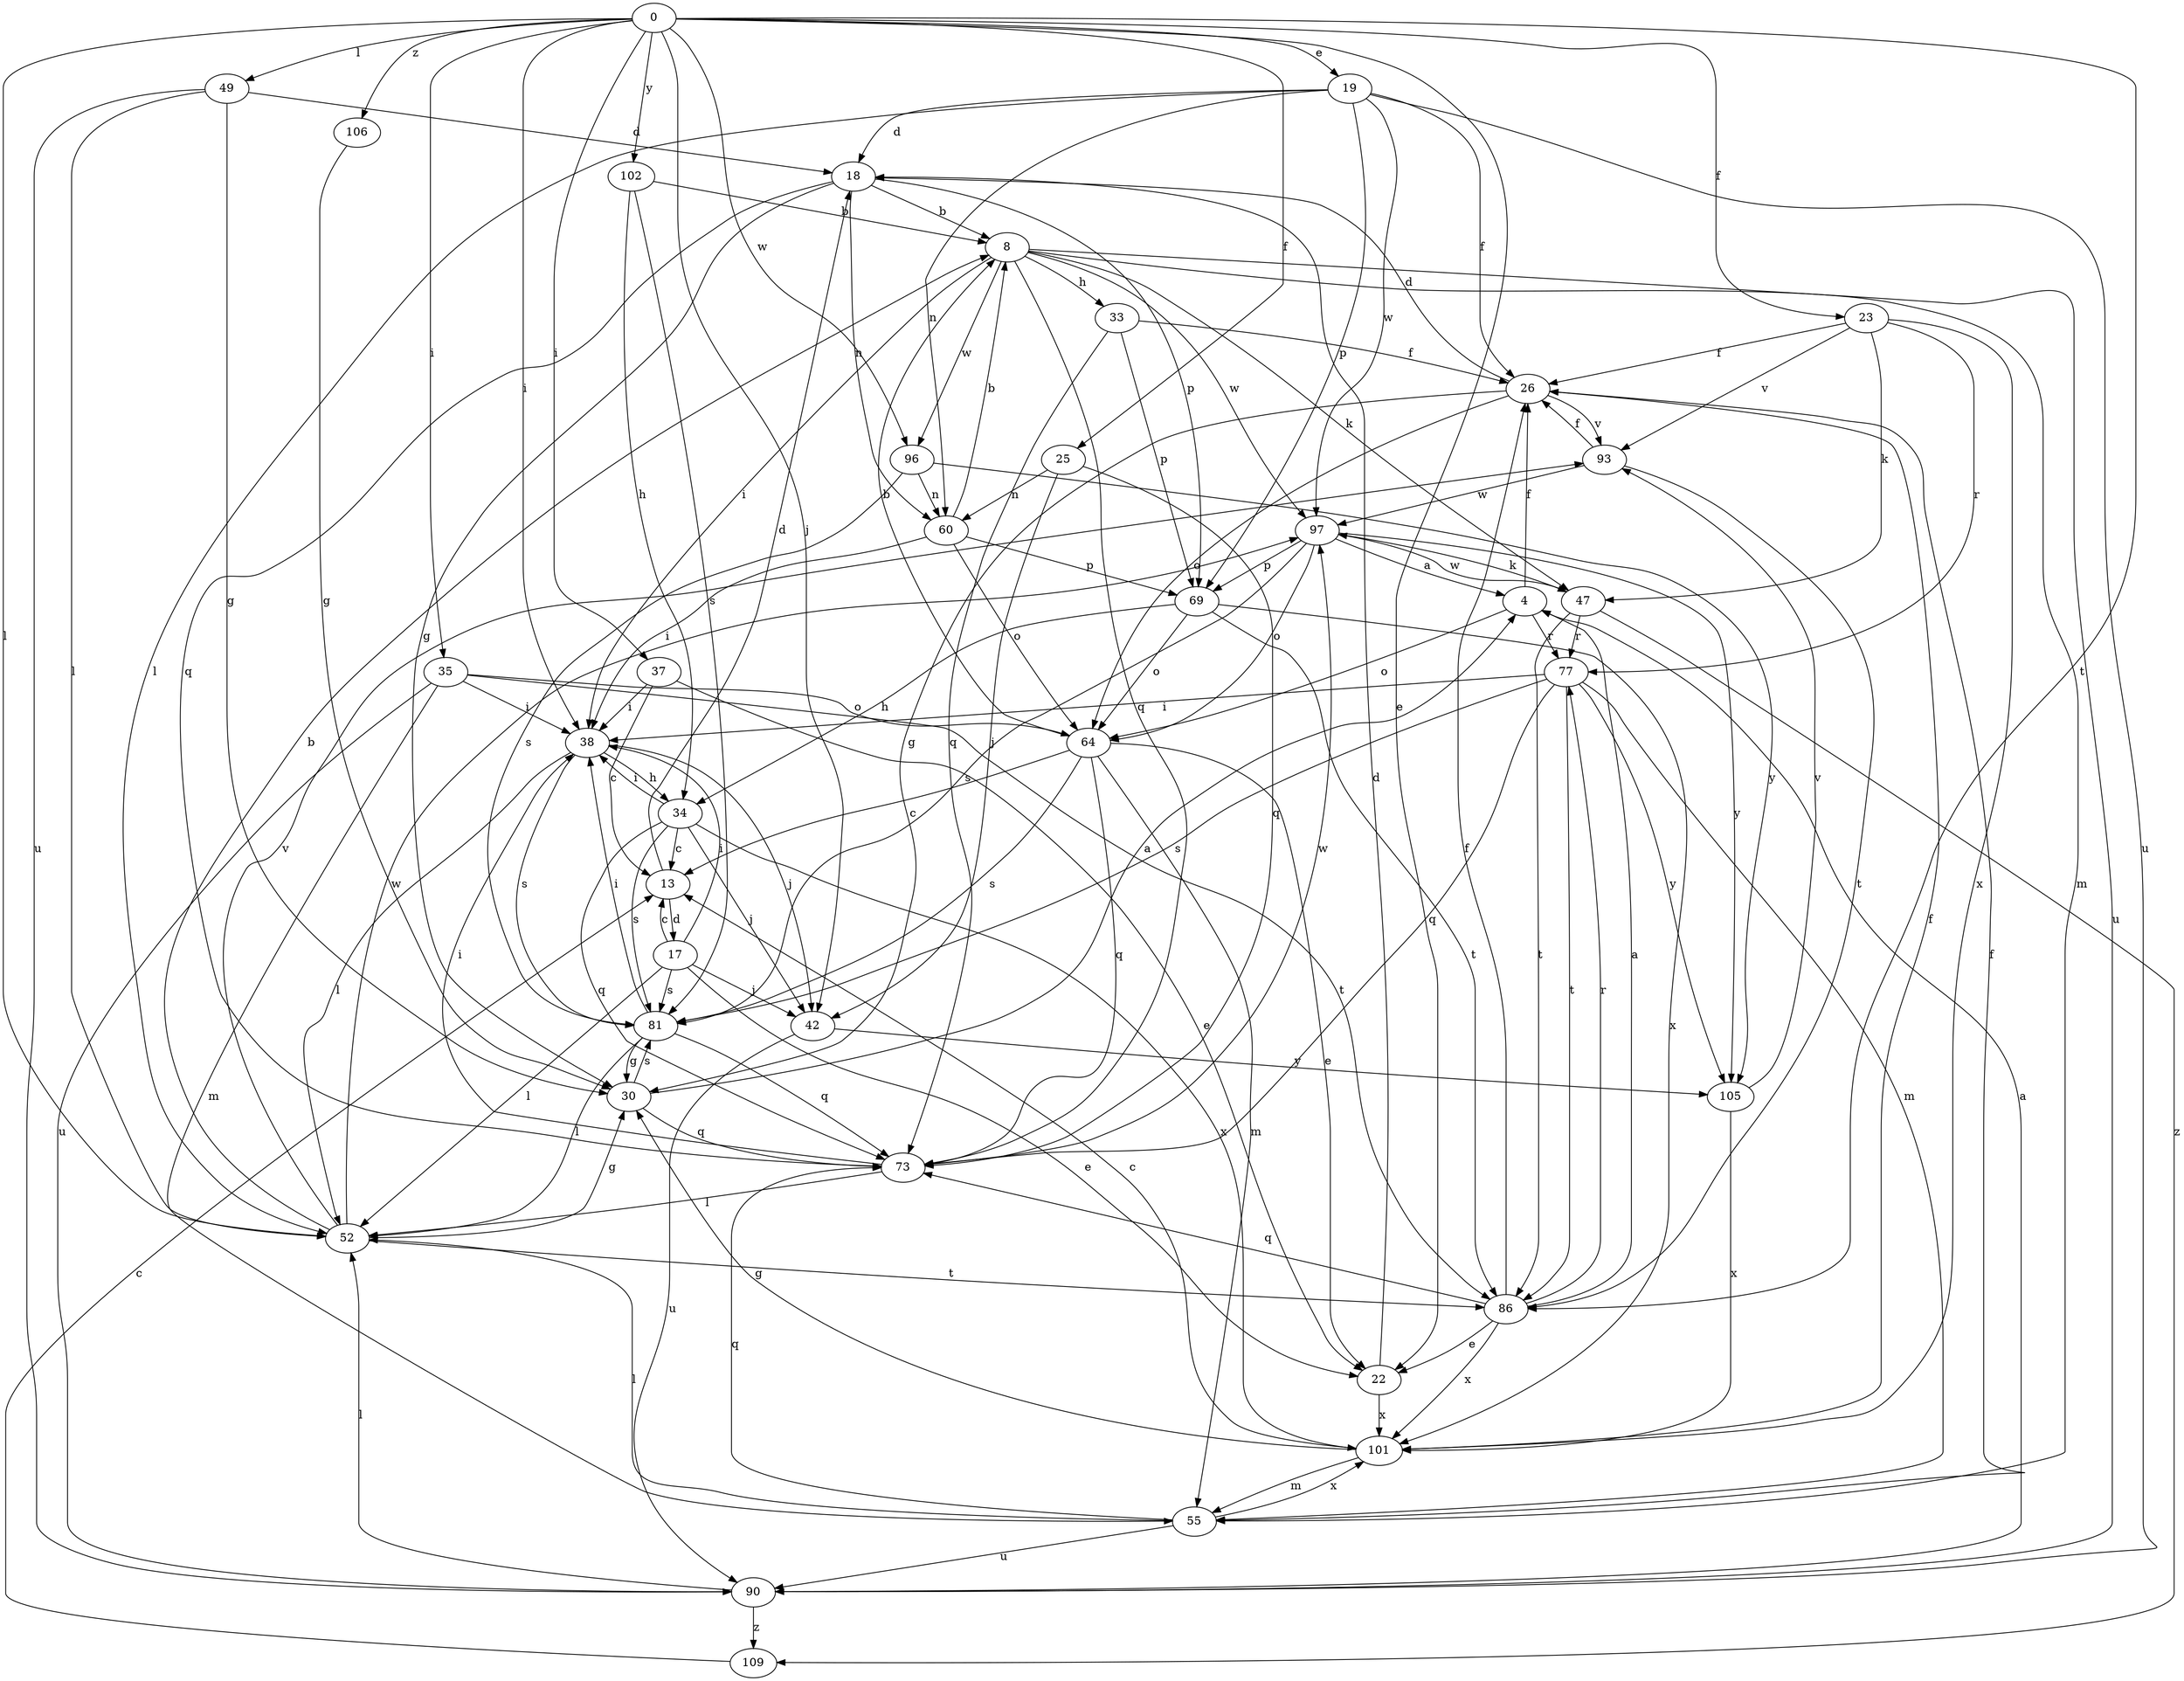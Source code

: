 strict digraph  {
0;
4;
8;
13;
17;
18;
19;
22;
23;
25;
26;
30;
33;
34;
35;
37;
38;
42;
47;
49;
52;
55;
60;
64;
69;
73;
77;
81;
86;
90;
93;
96;
97;
101;
102;
105;
106;
109;
0 -> 19  [label=e];
0 -> 22  [label=e];
0 -> 23  [label=f];
0 -> 25  [label=f];
0 -> 35  [label=i];
0 -> 37  [label=i];
0 -> 38  [label=i];
0 -> 42  [label=j];
0 -> 49  [label=l];
0 -> 52  [label=l];
0 -> 86  [label=t];
0 -> 96  [label=w];
0 -> 102  [label=y];
0 -> 106  [label=z];
4 -> 26  [label=f];
4 -> 64  [label=o];
4 -> 77  [label=r];
8 -> 33  [label=h];
8 -> 38  [label=i];
8 -> 47  [label=k];
8 -> 55  [label=m];
8 -> 73  [label=q];
8 -> 90  [label=u];
8 -> 96  [label=w];
8 -> 97  [label=w];
13 -> 17  [label=d];
13 -> 18  [label=d];
17 -> 13  [label=c];
17 -> 22  [label=e];
17 -> 38  [label=i];
17 -> 42  [label=j];
17 -> 52  [label=l];
17 -> 81  [label=s];
18 -> 8  [label=b];
18 -> 30  [label=g];
18 -> 60  [label=n];
18 -> 69  [label=p];
18 -> 73  [label=q];
19 -> 18  [label=d];
19 -> 26  [label=f];
19 -> 52  [label=l];
19 -> 60  [label=n];
19 -> 69  [label=p];
19 -> 90  [label=u];
19 -> 97  [label=w];
22 -> 18  [label=d];
22 -> 101  [label=x];
23 -> 26  [label=f];
23 -> 47  [label=k];
23 -> 77  [label=r];
23 -> 93  [label=v];
23 -> 101  [label=x];
25 -> 42  [label=j];
25 -> 60  [label=n];
25 -> 73  [label=q];
26 -> 18  [label=d];
26 -> 30  [label=g];
26 -> 64  [label=o];
26 -> 93  [label=v];
30 -> 4  [label=a];
30 -> 73  [label=q];
30 -> 81  [label=s];
33 -> 26  [label=f];
33 -> 69  [label=p];
33 -> 73  [label=q];
34 -> 13  [label=c];
34 -> 38  [label=i];
34 -> 42  [label=j];
34 -> 73  [label=q];
34 -> 81  [label=s];
34 -> 101  [label=x];
35 -> 38  [label=i];
35 -> 55  [label=m];
35 -> 64  [label=o];
35 -> 86  [label=t];
35 -> 90  [label=u];
37 -> 13  [label=c];
37 -> 22  [label=e];
37 -> 38  [label=i];
38 -> 34  [label=h];
38 -> 42  [label=j];
38 -> 52  [label=l];
38 -> 81  [label=s];
42 -> 90  [label=u];
42 -> 105  [label=y];
47 -> 77  [label=r];
47 -> 86  [label=t];
47 -> 97  [label=w];
47 -> 109  [label=z];
49 -> 18  [label=d];
49 -> 30  [label=g];
49 -> 52  [label=l];
49 -> 90  [label=u];
52 -> 8  [label=b];
52 -> 30  [label=g];
52 -> 86  [label=t];
52 -> 93  [label=v];
52 -> 97  [label=w];
55 -> 26  [label=f];
55 -> 52  [label=l];
55 -> 73  [label=q];
55 -> 90  [label=u];
55 -> 101  [label=x];
60 -> 8  [label=b];
60 -> 38  [label=i];
60 -> 64  [label=o];
60 -> 69  [label=p];
64 -> 8  [label=b];
64 -> 13  [label=c];
64 -> 22  [label=e];
64 -> 55  [label=m];
64 -> 73  [label=q];
64 -> 81  [label=s];
69 -> 34  [label=h];
69 -> 64  [label=o];
69 -> 86  [label=t];
69 -> 101  [label=x];
73 -> 38  [label=i];
73 -> 52  [label=l];
73 -> 97  [label=w];
77 -> 38  [label=i];
77 -> 55  [label=m];
77 -> 73  [label=q];
77 -> 81  [label=s];
77 -> 86  [label=t];
77 -> 105  [label=y];
81 -> 30  [label=g];
81 -> 38  [label=i];
81 -> 52  [label=l];
81 -> 73  [label=q];
86 -> 4  [label=a];
86 -> 22  [label=e];
86 -> 26  [label=f];
86 -> 73  [label=q];
86 -> 77  [label=r];
86 -> 101  [label=x];
90 -> 4  [label=a];
90 -> 52  [label=l];
90 -> 109  [label=z];
93 -> 26  [label=f];
93 -> 86  [label=t];
93 -> 97  [label=w];
96 -> 60  [label=n];
96 -> 81  [label=s];
96 -> 105  [label=y];
97 -> 4  [label=a];
97 -> 47  [label=k];
97 -> 64  [label=o];
97 -> 69  [label=p];
97 -> 81  [label=s];
97 -> 105  [label=y];
101 -> 13  [label=c];
101 -> 26  [label=f];
101 -> 30  [label=g];
101 -> 55  [label=m];
102 -> 8  [label=b];
102 -> 34  [label=h];
102 -> 81  [label=s];
105 -> 93  [label=v];
105 -> 101  [label=x];
106 -> 30  [label=g];
109 -> 13  [label=c];
}
